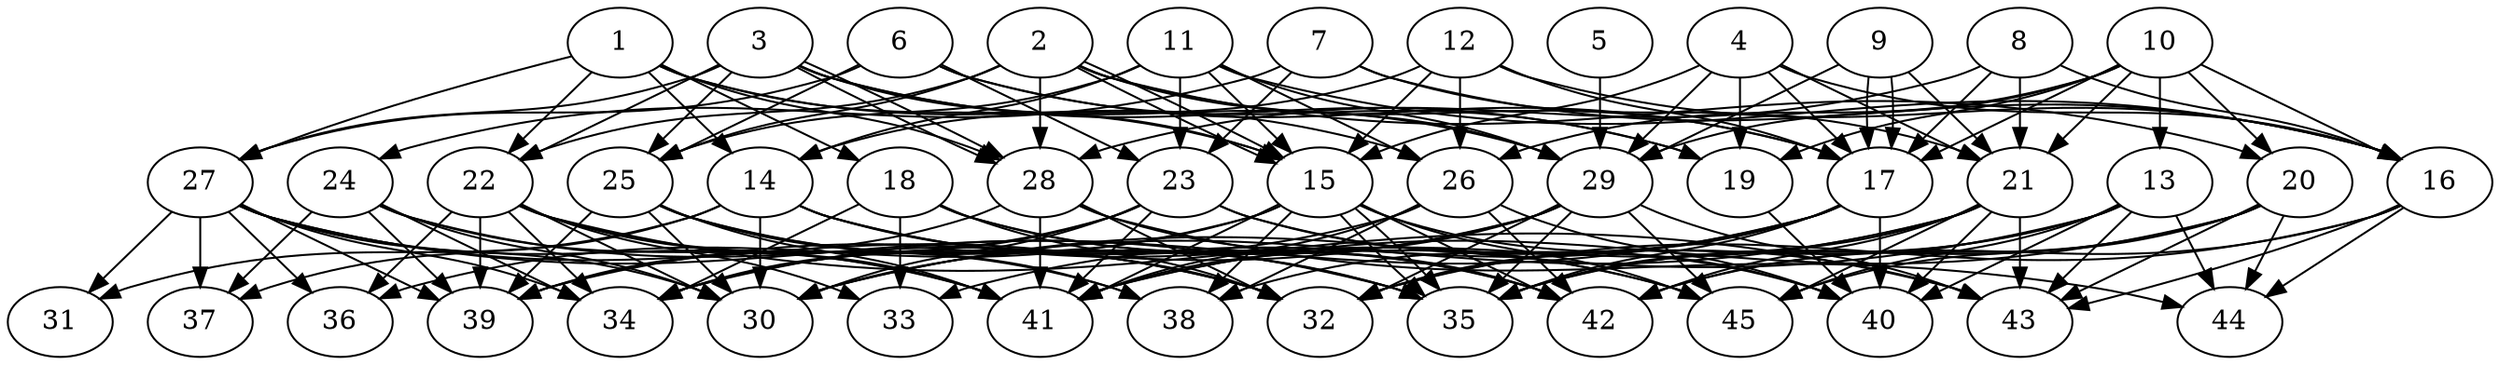 // DAG automatically generated by daggen at Thu Oct  3 14:07:25 2019
// ./daggen --dot -n 45 --ccr 0.3 --fat 0.7 --regular 0.5 --density 0.6 --mindata 5242880 --maxdata 52428800 
digraph G {
  1 [size="37242880", alpha="0.15", expect_size="11172864"] 
  1 -> 14 [size ="11172864"]
  1 -> 15 [size ="11172864"]
  1 -> 18 [size ="11172864"]
  1 -> 22 [size ="11172864"]
  1 -> 26 [size ="11172864"]
  1 -> 27 [size ="11172864"]
  1 -> 28 [size ="11172864"]
  2 [size="58661547", alpha="0.09", expect_size="17598464"] 
  2 -> 15 [size ="17598464"]
  2 -> 15 [size ="17598464"]
  2 -> 17 [size ="17598464"]
  2 -> 20 [size ="17598464"]
  2 -> 22 [size ="17598464"]
  2 -> 25 [size ="17598464"]
  2 -> 28 [size ="17598464"]
  2 -> 29 [size ="17598464"]
  3 [size="56173227", alpha="0.13", expect_size="16851968"] 
  3 -> 15 [size ="16851968"]
  3 -> 19 [size ="16851968"]
  3 -> 22 [size ="16851968"]
  3 -> 25 [size ="16851968"]
  3 -> 27 [size ="16851968"]
  3 -> 28 [size ="16851968"]
  3 -> 28 [size ="16851968"]
  3 -> 29 [size ="16851968"]
  4 [size="56890027", alpha="0.04", expect_size="17067008"] 
  4 -> 15 [size ="17067008"]
  4 -> 16 [size ="17067008"]
  4 -> 17 [size ="17067008"]
  4 -> 19 [size ="17067008"]
  4 -> 21 [size ="17067008"]
  4 -> 29 [size ="17067008"]
  5 [size="117084160", alpha="0.14", expect_size="35125248"] 
  5 -> 29 [size ="35125248"]
  6 [size="92419413", alpha="0.05", expect_size="27725824"] 
  6 -> 17 [size ="27725824"]
  6 -> 19 [size ="27725824"]
  6 -> 23 [size ="27725824"]
  6 -> 25 [size ="27725824"]
  6 -> 27 [size ="27725824"]
  7 [size="46527147", alpha="0.15", expect_size="13958144"] 
  7 -> 16 [size ="13958144"]
  7 -> 21 [size ="13958144"]
  7 -> 23 [size ="13958144"]
  7 -> 24 [size ="13958144"]
  8 [size="30586880", alpha="0.09", expect_size="9176064"] 
  8 -> 16 [size ="9176064"]
  8 -> 17 [size ="9176064"]
  8 -> 21 [size ="9176064"]
  8 -> 28 [size ="9176064"]
  9 [size="46892373", alpha="0.17", expect_size="14067712"] 
  9 -> 17 [size ="14067712"]
  9 -> 17 [size ="14067712"]
  9 -> 21 [size ="14067712"]
  9 -> 29 [size ="14067712"]
  10 [size="129495040", alpha="0.11", expect_size="38848512"] 
  10 -> 13 [size ="38848512"]
  10 -> 16 [size ="38848512"]
  10 -> 17 [size ="38848512"]
  10 -> 19 [size ="38848512"]
  10 -> 20 [size ="38848512"]
  10 -> 21 [size ="38848512"]
  10 -> 26 [size ="38848512"]
  10 -> 29 [size ="38848512"]
  11 [size="121132373", alpha="0.05", expect_size="36339712"] 
  11 -> 14 [size ="36339712"]
  11 -> 15 [size ="36339712"]
  11 -> 16 [size ="36339712"]
  11 -> 23 [size ="36339712"]
  11 -> 25 [size ="36339712"]
  11 -> 26 [size ="36339712"]
  11 -> 29 [size ="36339712"]
  12 [size="79694507", alpha="0.01", expect_size="23908352"] 
  12 -> 14 [size ="23908352"]
  12 -> 15 [size ="23908352"]
  12 -> 16 [size ="23908352"]
  12 -> 17 [size ="23908352"]
  12 -> 26 [size ="23908352"]
  13 [size="146858667", alpha="0.09", expect_size="44057600"] 
  13 -> 30 [size ="44057600"]
  13 -> 32 [size ="44057600"]
  13 -> 35 [size ="44057600"]
  13 -> 40 [size ="44057600"]
  13 -> 43 [size ="44057600"]
  13 -> 44 [size ="44057600"]
  13 -> 45 [size ="44057600"]
  14 [size="89326933", alpha="0.07", expect_size="26798080"] 
  14 -> 30 [size ="26798080"]
  14 -> 31 [size ="26798080"]
  14 -> 35 [size ="26798080"]
  14 -> 37 [size ="26798080"]
  14 -> 42 [size ="26798080"]
  14 -> 45 [size ="26798080"]
  15 [size="118722560", alpha="0.06", expect_size="35616768"] 
  15 -> 34 [size ="35616768"]
  15 -> 35 [size ="35616768"]
  15 -> 35 [size ="35616768"]
  15 -> 36 [size ="35616768"]
  15 -> 38 [size ="35616768"]
  15 -> 40 [size ="35616768"]
  15 -> 41 [size ="35616768"]
  15 -> 42 [size ="35616768"]
  15 -> 45 [size ="35616768"]
  16 [size="74110293", alpha="0.17", expect_size="22233088"] 
  16 -> 32 [size ="22233088"]
  16 -> 42 [size ="22233088"]
  16 -> 43 [size ="22233088"]
  16 -> 44 [size ="22233088"]
  17 [size="116377600", alpha="0.07", expect_size="34913280"] 
  17 -> 32 [size ="34913280"]
  17 -> 33 [size ="34913280"]
  17 -> 34 [size ="34913280"]
  17 -> 35 [size ="34913280"]
  17 -> 38 [size ="34913280"]
  17 -> 40 [size ="34913280"]
  18 [size="77148160", alpha="0.10", expect_size="23144448"] 
  18 -> 32 [size ="23144448"]
  18 -> 33 [size ="23144448"]
  18 -> 34 [size ="23144448"]
  18 -> 42 [size ="23144448"]
  18 -> 45 [size ="23144448"]
  19 [size="146916693", alpha="0.17", expect_size="44075008"] 
  19 -> 40 [size ="44075008"]
  20 [size="123163307", alpha="0.10", expect_size="36948992"] 
  20 -> 35 [size ="36948992"]
  20 -> 41 [size ="36948992"]
  20 -> 42 [size ="36948992"]
  20 -> 43 [size ="36948992"]
  20 -> 44 [size ="36948992"]
  20 -> 45 [size ="36948992"]
  21 [size="56087893", alpha="0.06", expect_size="16826368"] 
  21 -> 30 [size ="16826368"]
  21 -> 35 [size ="16826368"]
  21 -> 40 [size ="16826368"]
  21 -> 41 [size ="16826368"]
  21 -> 42 [size ="16826368"]
  21 -> 43 [size ="16826368"]
  21 -> 45 [size ="16826368"]
  22 [size="94825813", alpha="0.08", expect_size="28447744"] 
  22 -> 30 [size ="28447744"]
  22 -> 33 [size ="28447744"]
  22 -> 34 [size ="28447744"]
  22 -> 36 [size ="28447744"]
  22 -> 38 [size ="28447744"]
  22 -> 39 [size ="28447744"]
  22 -> 41 [size ="28447744"]
  22 -> 43 [size ="28447744"]
  23 [size="106519893", alpha="0.14", expect_size="31955968"] 
  23 -> 30 [size ="31955968"]
  23 -> 34 [size ="31955968"]
  23 -> 39 [size ="31955968"]
  23 -> 40 [size ="31955968"]
  23 -> 41 [size ="31955968"]
  23 -> 43 [size ="31955968"]
  24 [size="20449280", alpha="0.05", expect_size="6134784"] 
  24 -> 30 [size ="6134784"]
  24 -> 32 [size ="6134784"]
  24 -> 34 [size ="6134784"]
  24 -> 37 [size ="6134784"]
  24 -> 39 [size ="6134784"]
  24 -> 41 [size ="6134784"]
  25 [size="77305173", alpha="0.09", expect_size="23191552"] 
  25 -> 30 [size ="23191552"]
  25 -> 32 [size ="23191552"]
  25 -> 35 [size ="23191552"]
  25 -> 38 [size ="23191552"]
  25 -> 39 [size ="23191552"]
  25 -> 41 [size ="23191552"]
  26 [size="126829227", alpha="0.02", expect_size="38048768"] 
  26 -> 34 [size ="38048768"]
  26 -> 38 [size ="38048768"]
  26 -> 40 [size ="38048768"]
  26 -> 41 [size ="38048768"]
  26 -> 42 [size ="38048768"]
  27 [size="106567680", alpha="0.20", expect_size="31970304"] 
  27 -> 30 [size ="31970304"]
  27 -> 31 [size ="31970304"]
  27 -> 32 [size ="31970304"]
  27 -> 34 [size ="31970304"]
  27 -> 35 [size ="31970304"]
  27 -> 36 [size ="31970304"]
  27 -> 37 [size ="31970304"]
  27 -> 39 [size ="31970304"]
  27 -> 41 [size ="31970304"]
  28 [size="161672533", alpha="0.18", expect_size="48501760"] 
  28 -> 32 [size ="48501760"]
  28 -> 39 [size ="48501760"]
  28 -> 41 [size ="48501760"]
  28 -> 42 [size ="48501760"]
  28 -> 44 [size ="48501760"]
  29 [size="85439147", alpha="0.01", expect_size="25631744"] 
  29 -> 30 [size ="25631744"]
  29 -> 32 [size ="25631744"]
  29 -> 35 [size ="25631744"]
  29 -> 39 [size ="25631744"]
  29 -> 41 [size ="25631744"]
  29 -> 43 [size ="25631744"]
  29 -> 45 [size ="25631744"]
  30 [size="59016533", alpha="0.18", expect_size="17704960"] 
  31 [size="139311787", alpha="0.08", expect_size="41793536"] 
  32 [size="31518720", alpha="0.06", expect_size="9455616"] 
  33 [size="91402240", alpha="0.20", expect_size="27420672"] 
  34 [size="43079680", alpha="0.03", expect_size="12923904"] 
  35 [size="83254613", alpha="0.20", expect_size="24976384"] 
  36 [size="154251947", alpha="0.03", expect_size="46275584"] 
  37 [size="173725013", alpha="0.19", expect_size="52117504"] 
  38 [size="170734933", alpha="0.03", expect_size="51220480"] 
  39 [size="158385493", alpha="0.03", expect_size="47515648"] 
  40 [size="166096213", alpha="0.17", expect_size="49828864"] 
  41 [size="148599467", alpha="0.16", expect_size="44579840"] 
  42 [size="52264960", alpha="0.04", expect_size="15679488"] 
  43 [size="96597333", alpha="0.04", expect_size="28979200"] 
  44 [size="96413013", alpha="0.04", expect_size="28923904"] 
  45 [size="123559253", alpha="0.11", expect_size="37067776"] 
}
